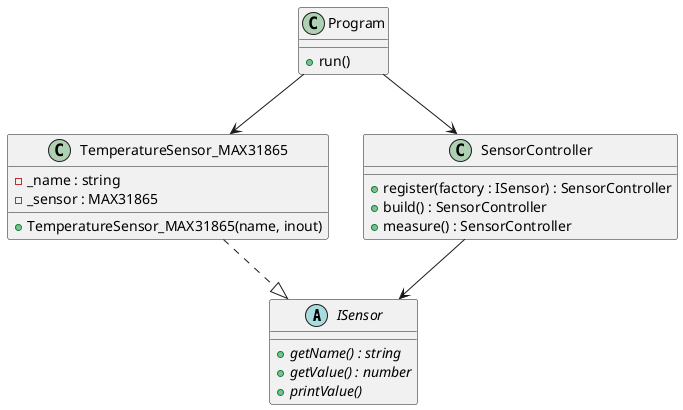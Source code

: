 @startuml

abstract class ISensor {
    + {abstract} getName() : string
    + {abstract} getValue() : number
    + {abstract} printValue()
}

class TemperatureSensor_MAX31865 {
    - _name : string
    - _sensor : MAX31865

    + TemperatureSensor_MAX31865(name, inout)
}

TemperatureSensor_MAX31865 ..|> ISensor

class SensorController {
    + register(factory : ISensor) : SensorController
    + build() : SensorController
    + measure() : SensorController
}

SensorController --> ISensor

class Program {
    + run()
}

Program --> SensorController
Program --> TemperatureSensor_MAX31865

@enduml
